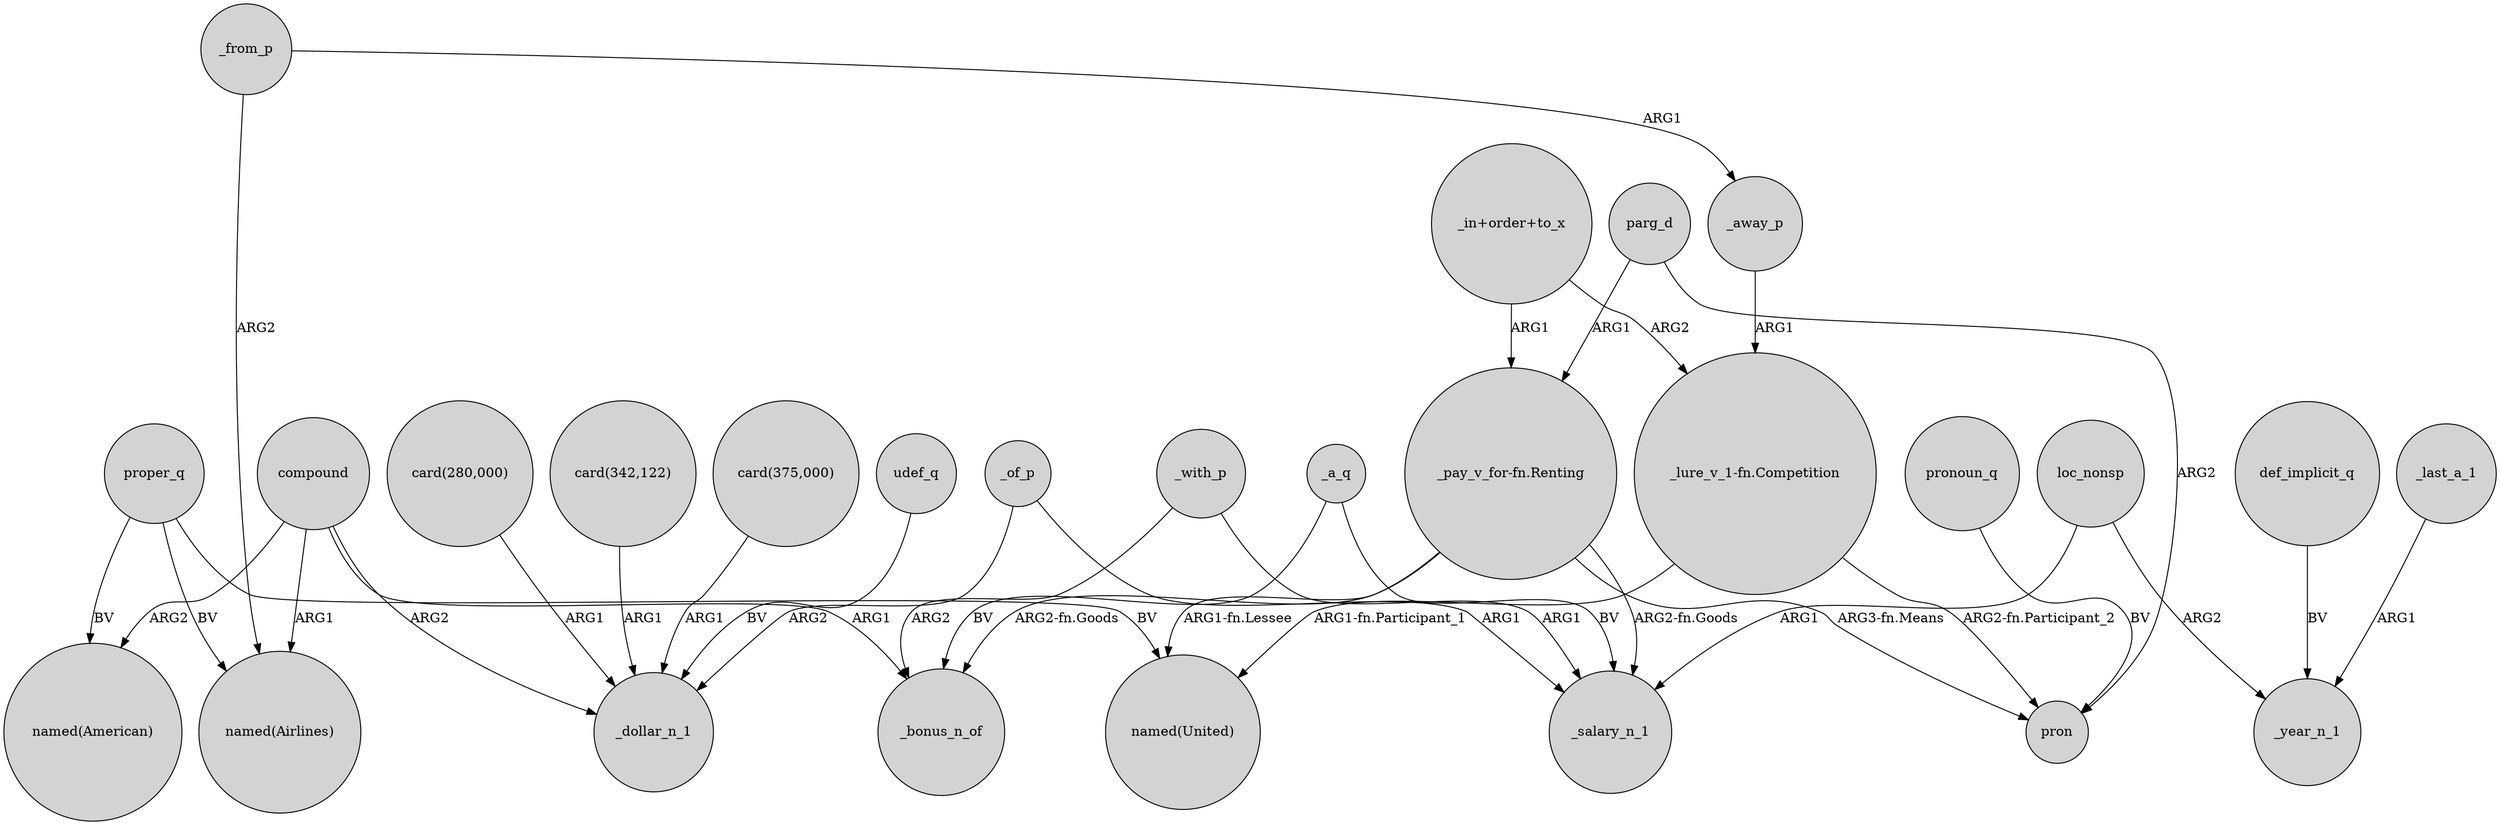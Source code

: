digraph {
	node [shape=circle style=filled]
	loc_nonsp -> _salary_n_1 [label=ARG1]
	compound -> "named(Airlines)" [label=ARG1]
	parg_d -> "_pay_v_for-fn.Renting" [label=ARG1]
	def_implicit_q -> _year_n_1 [label=BV]
	_from_p -> _away_p [label=ARG1]
	parg_d -> pron [label=ARG2]
	"_pay_v_for-fn.Renting" -> _salary_n_1 [label="ARG2-fn.Goods"]
	"_in+order+to_x" -> "_lure_v_1-fn.Competition" [label=ARG2]
	compound -> _dollar_n_1 [label=ARG2]
	proper_q -> "named(Airlines)" [label=BV]
	_with_p -> _salary_n_1 [label=ARG1]
	_from_p -> "named(Airlines)" [label=ARG2]
	loc_nonsp -> _year_n_1 [label=ARG2]
	"_in+order+to_x" -> "_pay_v_for-fn.Renting" [label=ARG1]
	pronoun_q -> pron [label=BV]
	"_pay_v_for-fn.Renting" -> "named(United)" [label="ARG1-fn.Lessee"]
	_last_a_1 -> _year_n_1 [label=ARG1]
	"_lure_v_1-fn.Competition" -> pron [label="ARG2-fn.Participant_2"]
	udef_q -> _dollar_n_1 [label=BV]
	_a_q -> _salary_n_1 [label=BV]
	proper_q -> "named(United)" [label=BV]
	_with_p -> _bonus_n_of [label=ARG2]
	_away_p -> "_lure_v_1-fn.Competition" [label=ARG1]
	_a_q -> _bonus_n_of [label=BV]
	"card(280,000)" -> _dollar_n_1 [label=ARG1]
	_of_p -> _salary_n_1 [label=ARG1]
	"card(342,122)" -> _dollar_n_1 [label=ARG1]
	compound -> _bonus_n_of [label=ARG1]
	"_pay_v_for-fn.Renting" -> _bonus_n_of [label="ARG2-fn.Goods"]
	compound -> "named(American)" [label=ARG2]
	"_pay_v_for-fn.Renting" -> pron [label="ARG3-fn.Means"]
	"card(375,000)" -> _dollar_n_1 [label=ARG1]
	"_lure_v_1-fn.Competition" -> "named(United)" [label="ARG1-fn.Participant_1"]
	_of_p -> _dollar_n_1 [label=ARG2]
	proper_q -> "named(American)" [label=BV]
}

